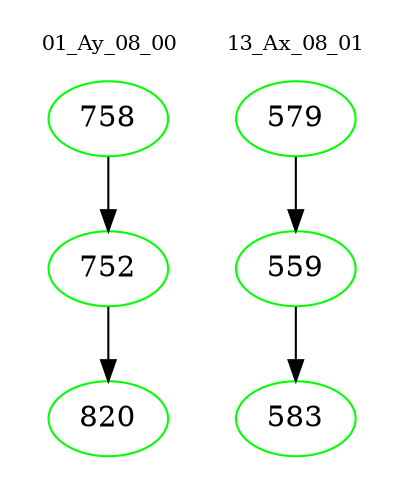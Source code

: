 digraph{
subgraph cluster_0 {
color = white
label = "01_Ay_08_00";
fontsize=10;
T0_758 [label="758", color="green"]
T0_758 -> T0_752 [color="black"]
T0_752 [label="752", color="green"]
T0_752 -> T0_820 [color="black"]
T0_820 [label="820", color="green"]
}
subgraph cluster_1 {
color = white
label = "13_Ax_08_01";
fontsize=10;
T1_579 [label="579", color="green"]
T1_579 -> T1_559 [color="black"]
T1_559 [label="559", color="green"]
T1_559 -> T1_583 [color="black"]
T1_583 [label="583", color="green"]
}
}
